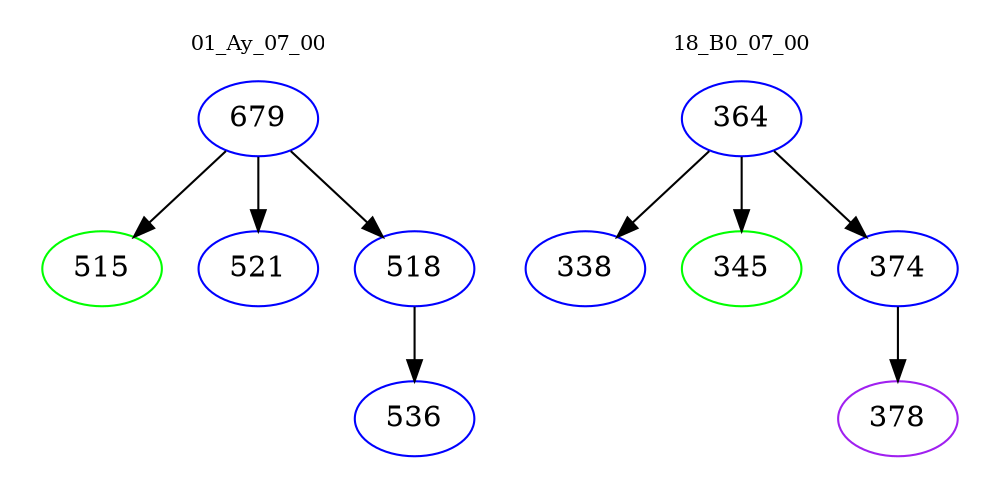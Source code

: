 digraph{
subgraph cluster_0 {
color = white
label = "01_Ay_07_00";
fontsize=10;
T0_679 [label="679", color="blue"]
T0_679 -> T0_515 [color="black"]
T0_515 [label="515", color="green"]
T0_679 -> T0_521 [color="black"]
T0_521 [label="521", color="blue"]
T0_679 -> T0_518 [color="black"]
T0_518 [label="518", color="blue"]
T0_518 -> T0_536 [color="black"]
T0_536 [label="536", color="blue"]
}
subgraph cluster_1 {
color = white
label = "18_B0_07_00";
fontsize=10;
T1_364 [label="364", color="blue"]
T1_364 -> T1_338 [color="black"]
T1_338 [label="338", color="blue"]
T1_364 -> T1_345 [color="black"]
T1_345 [label="345", color="green"]
T1_364 -> T1_374 [color="black"]
T1_374 [label="374", color="blue"]
T1_374 -> T1_378 [color="black"]
T1_378 [label="378", color="purple"]
}
}
